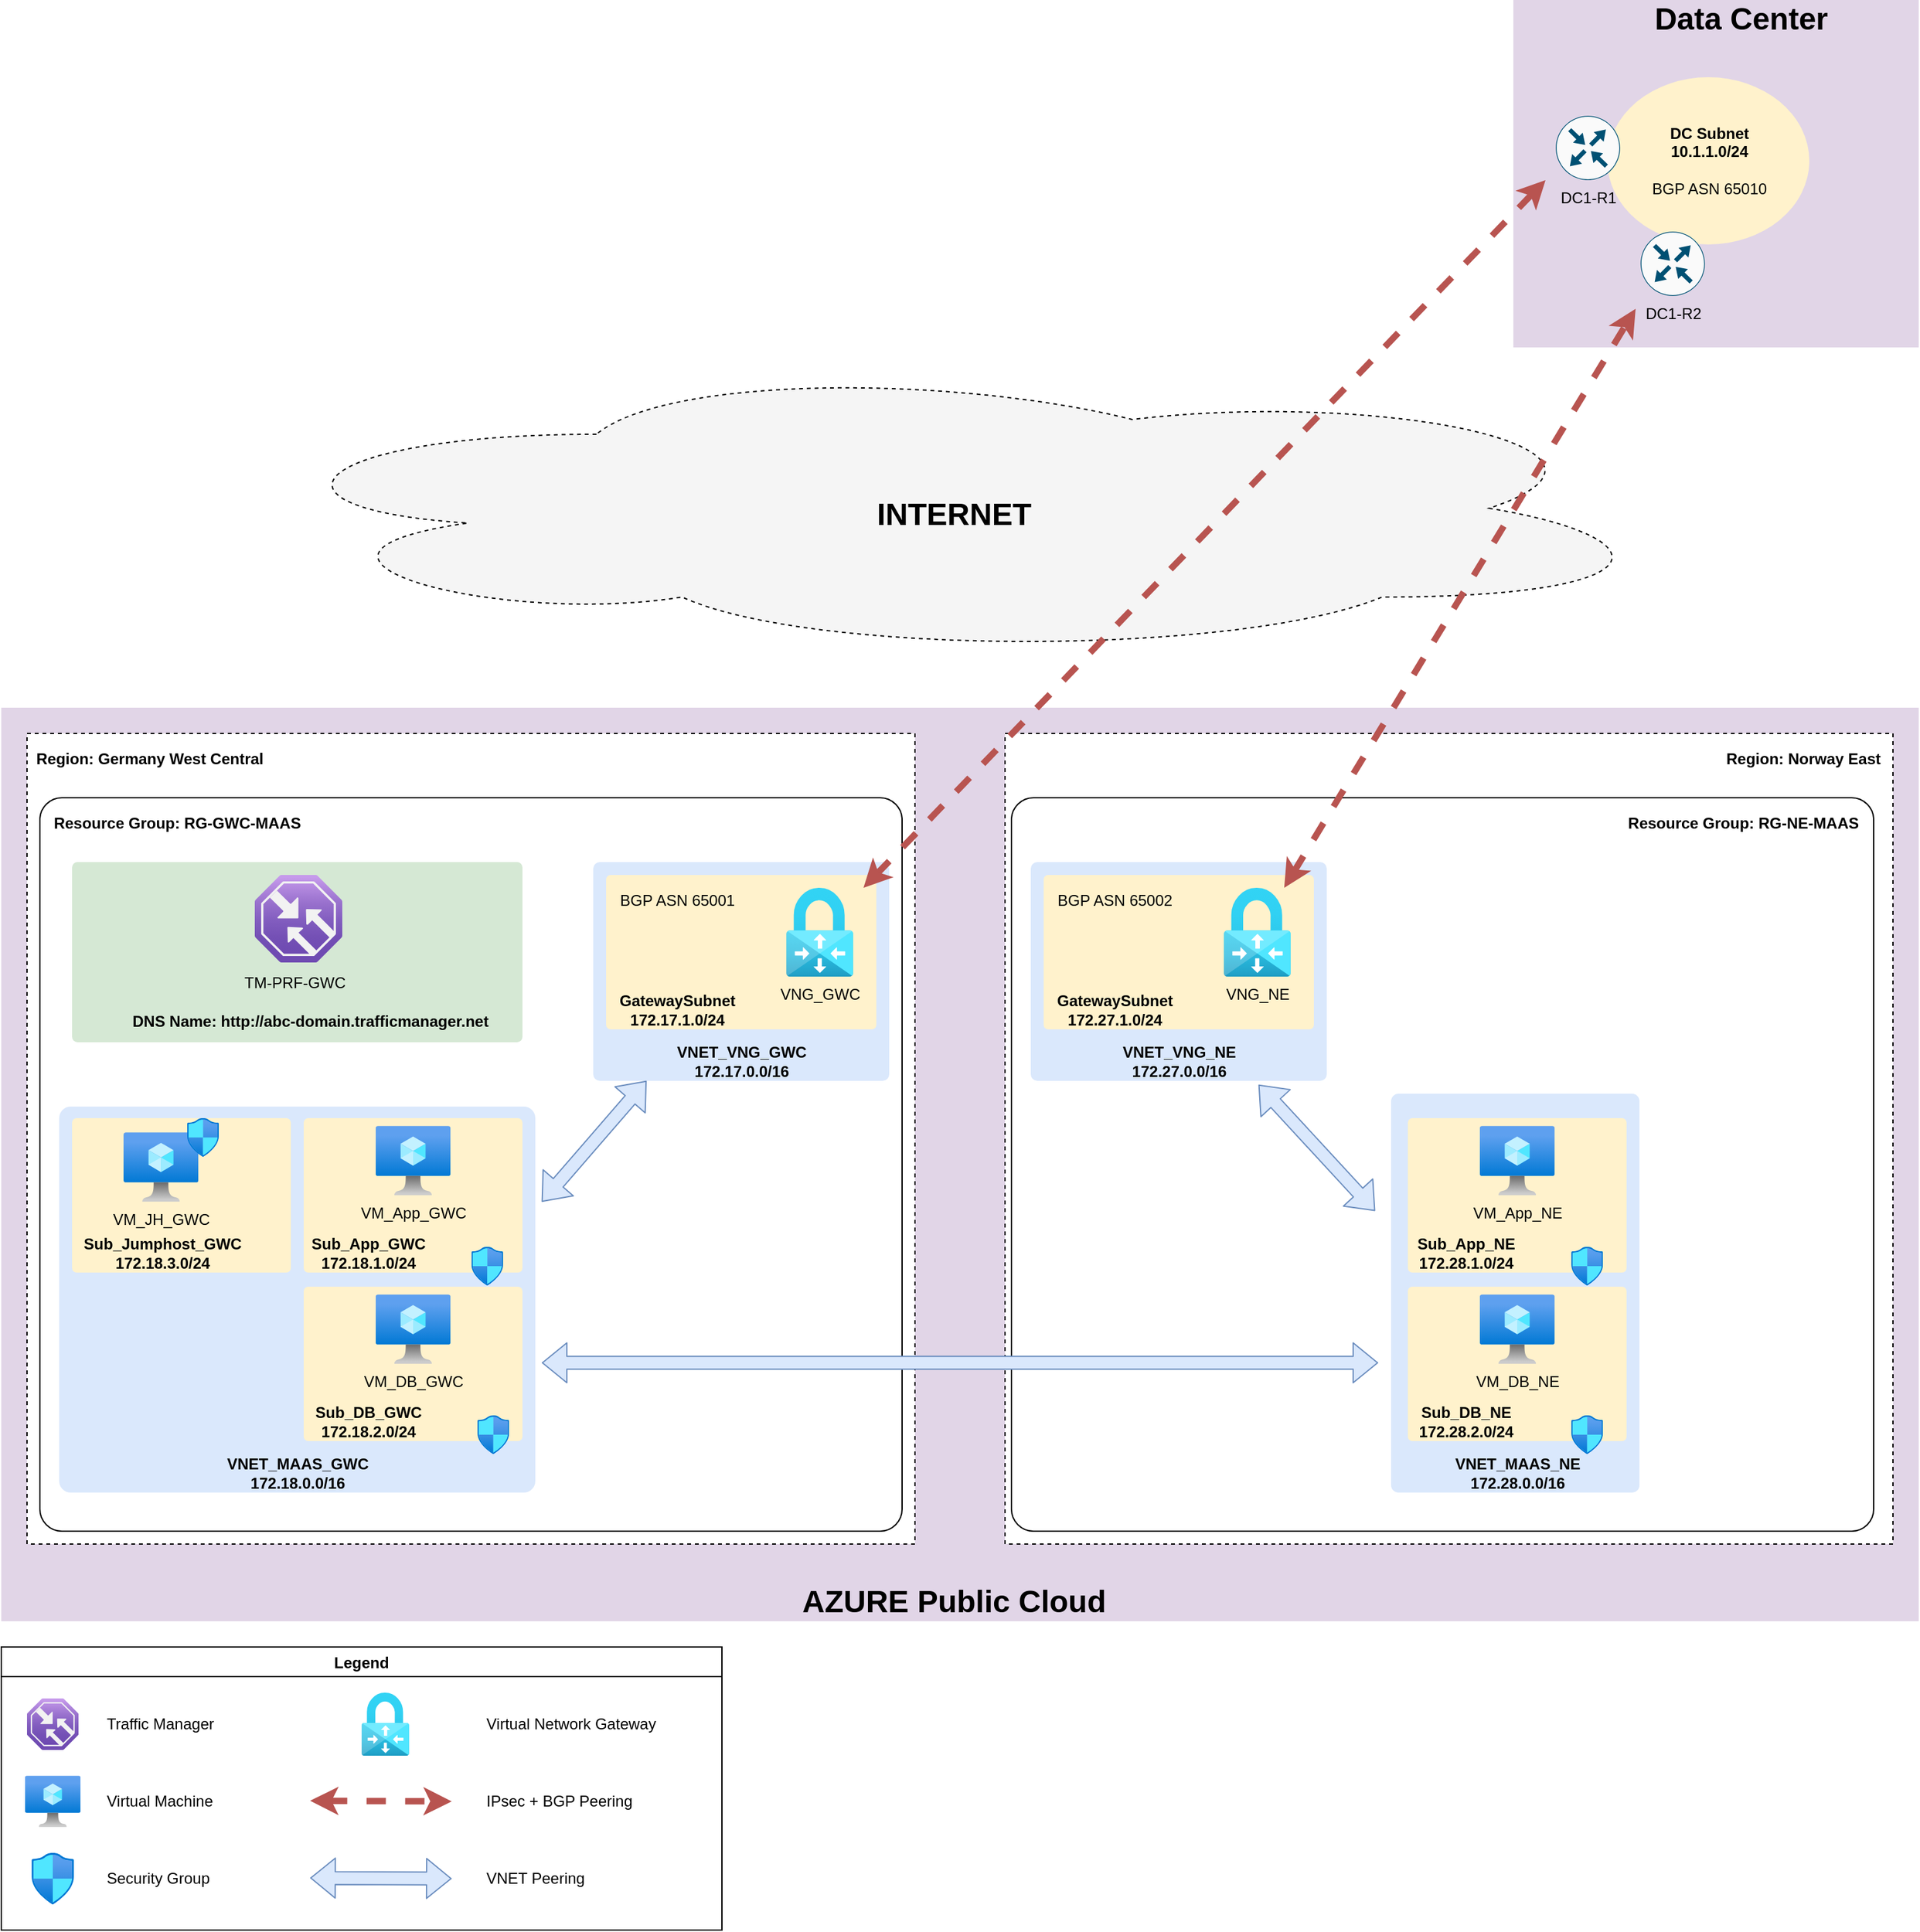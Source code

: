 <mxfile version="14.6.13" type="device" pages="2"><diagram id="Pa3zKqYLyD9aa_S9B39x" name="Page-1"><mxGraphModel dx="1088" dy="2020" grid="1" gridSize="10" guides="1" tooltips="1" connect="1" arrows="1" fold="1" page="1" pageScale="1" pageWidth="850" pageHeight="1100" math="0" shadow="0"><root><mxCell id="0"/><mxCell id="1" parent="0"/><mxCell id="AQIo_UUip-segWUz7LYv-30" value="" style="rounded=0;whiteSpace=wrap;html=1;dashed=1;fillColor=#e1d5e7;strokeColor=none;" parent="1" vertex="1"><mxGeometry x="20" y="340" width="1490" height="710" as="geometry"/></mxCell><mxCell id="AQIo_UUip-segWUz7LYv-26" value="" style="ellipse;shape=cloud;whiteSpace=wrap;html=1;labelBackgroundColor=none;fillColor=#f5f5f5;fontColor=#333333;dashed=1;" parent="1" vertex="1"><mxGeometry x="205" y="70" width="1110" height="230" as="geometry"/></mxCell><mxCell id="IrvWWBWoBU9U6H2_j0kg-1" value="" style="rounded=0;whiteSpace=wrap;html=1;dashed=1;" parent="1" vertex="1"><mxGeometry x="40" y="360" width="690" height="630" as="geometry"/></mxCell><mxCell id="IrvWWBWoBU9U6H2_j0kg-2" value="&lt;b&gt;Region: Germany West Central&lt;/b&gt;" style="text;html=1;align=center;verticalAlign=middle;resizable=0;points=[];autosize=1;strokeColor=none;" parent="1" vertex="1"><mxGeometry x="40" y="370" width="190" height="20" as="geometry"/></mxCell><mxCell id="IrvWWBWoBU9U6H2_j0kg-4" value="" style="rounded=1;whiteSpace=wrap;html=1;arcSize=3;" parent="1" vertex="1"><mxGeometry x="50" y="410" width="670" height="570" as="geometry"/></mxCell><mxCell id="IrvWWBWoBU9U6H2_j0kg-5" value="&lt;b&gt;Resource Group: RG-GWC-MAAS&amp;nbsp;&lt;/b&gt;" style="text;html=1;align=center;verticalAlign=middle;resizable=0;points=[];autosize=1;strokeColor=none;" parent="1" vertex="1"><mxGeometry x="53.11" y="420" width="210" height="20" as="geometry"/></mxCell><mxCell id="IrvWWBWoBU9U6H2_j0kg-7" value="" style="rounded=1;whiteSpace=wrap;html=1;arcSize=3;fillColor=#dae8fc;strokeColor=none;" parent="1" vertex="1"><mxGeometry x="480" y="460" width="230" height="170" as="geometry"/></mxCell><mxCell id="IrvWWBWoBU9U6H2_j0kg-8" value="&lt;b&gt;VNET_VNG_GWC&lt;br&gt;172.17.0.0/16&lt;/b&gt;" style="text;html=1;align=center;verticalAlign=middle;resizable=0;points=[];autosize=1;strokeColor=none;" parent="1" vertex="1"><mxGeometry x="535" y="600" width="120" height="30" as="geometry"/></mxCell><mxCell id="IrvWWBWoBU9U6H2_j0kg-9" value="" style="rounded=1;whiteSpace=wrap;html=1;arcSize=3;fillColor=#dae8fc;strokeColor=none;" parent="1" vertex="1"><mxGeometry x="65" y="650" width="370" height="300" as="geometry"/></mxCell><mxCell id="IrvWWBWoBU9U6H2_j0kg-10" value="&lt;b&gt;VNET_MAAS_GWC&lt;br&gt;172.18.0.0/16&lt;/b&gt;" style="text;html=1;align=center;verticalAlign=middle;resizable=0;points=[];autosize=1;strokeColor=none;" parent="1" vertex="1"><mxGeometry x="185" y="920" width="130" height="30" as="geometry"/></mxCell><mxCell id="IrvWWBWoBU9U6H2_j0kg-11" value="" style="rounded=1;whiteSpace=wrap;html=1;arcSize=3;fillColor=#fff2cc;strokeColor=none;" parent="1" vertex="1"><mxGeometry x="490" y="470" width="210" height="120" as="geometry"/></mxCell><mxCell id="IrvWWBWoBU9U6H2_j0kg-14" value="&lt;b&gt;GatewaySubnet&lt;br&gt;172.17.1.0/24&lt;br&gt;&lt;/b&gt;" style="text;html=1;align=center;verticalAlign=middle;resizable=0;points=[];autosize=1;strokeColor=none;" parent="1" vertex="1"><mxGeometry x="490" y="560" width="110" height="30" as="geometry"/></mxCell><mxCell id="IrvWWBWoBU9U6H2_j0kg-16" value="&lt;span style=&quot;background-color: rgb(255 , 242 , 204)&quot;&gt;VNG_GWC&lt;/span&gt;" style="aspect=fixed;html=1;points=[];align=center;image;fontSize=12;image=img/lib/azure2/networking/Virtual_Network_Gateways.svg;strokeColor=#000000;" parent="1" vertex="1"><mxGeometry x="630" y="480" width="52" height="69" as="geometry"/></mxCell><mxCell id="IrvWWBWoBU9U6H2_j0kg-17" value="" style="rounded=1;whiteSpace=wrap;html=1;arcSize=3;fillColor=#fff2cc;strokeColor=none;" parent="1" vertex="1"><mxGeometry x="75" y="659" width="170" height="120" as="geometry"/></mxCell><mxCell id="IrvWWBWoBU9U6H2_j0kg-18" value="&lt;b&gt;Sub_Jumphost_GWC&lt;br&gt;172.18.3.0/24&lt;br&gt;&lt;/b&gt;" style="text;html=1;align=center;verticalAlign=middle;resizable=0;points=[];autosize=1;strokeColor=none;" parent="1" vertex="1"><mxGeometry x="75" y="749" width="140" height="30" as="geometry"/></mxCell><mxCell id="IrvWWBWoBU9U6H2_j0kg-19" value="" style="rounded=1;whiteSpace=wrap;html=1;arcSize=3;fillColor=#fff2cc;strokeColor=none;" parent="1" vertex="1"><mxGeometry x="255" y="659" width="170" height="120" as="geometry"/></mxCell><mxCell id="IrvWWBWoBU9U6H2_j0kg-20" value="&lt;b&gt;Sub_App_GWC&lt;br&gt;172.18.1.0/24&lt;br&gt;&lt;/b&gt;" style="text;html=1;align=center;verticalAlign=middle;resizable=0;points=[];autosize=1;strokeColor=none;" parent="1" vertex="1"><mxGeometry x="255" y="749" width="100" height="30" as="geometry"/></mxCell><mxCell id="IrvWWBWoBU9U6H2_j0kg-21" value="" style="rounded=1;whiteSpace=wrap;html=1;arcSize=3;fillColor=#fff2cc;strokeColor=none;" parent="1" vertex="1"><mxGeometry x="255" y="790" width="170" height="120" as="geometry"/></mxCell><mxCell id="IrvWWBWoBU9U6H2_j0kg-22" value="&lt;b&gt;Sub_DB_GWC&lt;br&gt;172.18.2.0/24&lt;br&gt;&lt;/b&gt;" style="text;html=1;align=center;verticalAlign=middle;resizable=0;points=[];autosize=1;strokeColor=none;" parent="1" vertex="1"><mxGeometry x="255" y="880" width="100" height="30" as="geometry"/></mxCell><mxCell id="IrvWWBWoBU9U6H2_j0kg-27" value="&lt;span style=&quot;background-color: rgb(255 , 242 , 204)&quot;&gt;VM_JH_GWC&lt;/span&gt;" style="aspect=fixed;html=1;points=[];align=center;image;fontSize=12;image=img/lib/azure2/compute/Virtual_Machine.svg;strokeColor=#000000;" parent="1" vertex="1"><mxGeometry x="115" y="670" width="58.22" height="54" as="geometry"/></mxCell><mxCell id="IrvWWBWoBU9U6H2_j0kg-28" value="&lt;span style=&quot;background-color: rgb(255 , 242 , 204)&quot;&gt;VM_App_GWC&lt;/span&gt;" style="aspect=fixed;html=1;points=[];align=center;image;fontSize=12;image=img/lib/azure2/compute/Virtual_Machine.svg;strokeColor=#000000;" parent="1" vertex="1"><mxGeometry x="310.89" y="665" width="58.22" height="54" as="geometry"/></mxCell><mxCell id="IrvWWBWoBU9U6H2_j0kg-29" value="&lt;span style=&quot;background-color: rgb(255 , 242 , 204)&quot;&gt;VM_DB_GWC&lt;/span&gt;" style="aspect=fixed;html=1;points=[];align=center;image;fontSize=12;image=img/lib/azure2/compute/Virtual_Machine.svg;strokeColor=#000000;" parent="1" vertex="1"><mxGeometry x="310.89" y="796" width="58.22" height="54" as="geometry"/></mxCell><mxCell id="IrvWWBWoBU9U6H2_j0kg-31" value="" style="rounded=0;whiteSpace=wrap;html=1;dashed=1;" parent="1" vertex="1"><mxGeometry x="800" y="360" width="690" height="630" as="geometry"/></mxCell><mxCell id="IrvWWBWoBU9U6H2_j0kg-32" value="&lt;b&gt;Region: Norway East&lt;/b&gt;" style="text;html=1;align=center;verticalAlign=middle;resizable=0;points=[];autosize=1;strokeColor=none;" parent="1" vertex="1"><mxGeometry x="1350" y="370" width="140" height="20" as="geometry"/></mxCell><mxCell id="IrvWWBWoBU9U6H2_j0kg-33" value="" style="rounded=1;whiteSpace=wrap;html=1;arcSize=3;" parent="1" vertex="1"><mxGeometry x="805" y="410" width="670" height="570" as="geometry"/></mxCell><mxCell id="IrvWWBWoBU9U6H2_j0kg-34" value="&lt;b&gt;Resource Group: RG-NE-MAAS&amp;nbsp;&lt;/b&gt;" style="text;html=1;align=center;verticalAlign=middle;resizable=0;points=[];autosize=1;strokeColor=none;" parent="1" vertex="1"><mxGeometry x="1275" y="420" width="200" height="20" as="geometry"/></mxCell><mxCell id="IrvWWBWoBU9U6H2_j0kg-35" value="" style="rounded=1;whiteSpace=wrap;html=1;arcSize=3;fillColor=#dae8fc;strokeColor=none;" parent="1" vertex="1"><mxGeometry x="820" y="460" width="230" height="170" as="geometry"/></mxCell><mxCell id="IrvWWBWoBU9U6H2_j0kg-36" value="&lt;b&gt;VNET_VNG_NE&lt;br&gt;172.27.0.0/16&lt;/b&gt;" style="text;html=1;align=center;verticalAlign=middle;resizable=0;points=[];autosize=1;strokeColor=none;" parent="1" vertex="1"><mxGeometry x="885" y="600" width="100" height="30" as="geometry"/></mxCell><mxCell id="IrvWWBWoBU9U6H2_j0kg-37" value="" style="rounded=1;whiteSpace=wrap;html=1;arcSize=3;fillColor=#dae8fc;strokeColor=none;" parent="1" vertex="1"><mxGeometry x="1100" y="640" width="193" height="310" as="geometry"/></mxCell><mxCell id="IrvWWBWoBU9U6H2_j0kg-38" value="&lt;b&gt;VNET_MAAS_NE&lt;br&gt;172.28.0.0/16&lt;/b&gt;" style="text;html=1;align=center;verticalAlign=middle;resizable=0;points=[];autosize=1;strokeColor=none;" parent="1" vertex="1"><mxGeometry x="1143" y="920" width="110" height="30" as="geometry"/></mxCell><mxCell id="IrvWWBWoBU9U6H2_j0kg-39" value="" style="rounded=1;whiteSpace=wrap;html=1;arcSize=3;fillColor=#fff2cc;strokeColor=none;" parent="1" vertex="1"><mxGeometry x="830" y="470" width="210" height="120" as="geometry"/></mxCell><mxCell id="IrvWWBWoBU9U6H2_j0kg-40" value="&lt;b&gt;GatewaySubnet&lt;br&gt;172.27.1.0/24&lt;br&gt;&lt;/b&gt;" style="text;html=1;align=center;verticalAlign=middle;resizable=0;points=[];autosize=1;strokeColor=none;" parent="1" vertex="1"><mxGeometry x="830" y="560" width="110" height="30" as="geometry"/></mxCell><mxCell id="IrvWWBWoBU9U6H2_j0kg-41" value="&lt;span style=&quot;background-color: rgb(255 , 242 , 204)&quot;&gt;VNG_NE&lt;/span&gt;" style="aspect=fixed;html=1;points=[];align=center;image;fontSize=12;image=img/lib/azure2/networking/Virtual_Network_Gateways.svg;strokeColor=#000000;" parent="1" vertex="1"><mxGeometry x="970" y="480" width="52" height="69" as="geometry"/></mxCell><mxCell id="IrvWWBWoBU9U6H2_j0kg-44" value="" style="rounded=1;whiteSpace=wrap;html=1;arcSize=3;fillColor=#fff2cc;strokeColor=none;" parent="1" vertex="1"><mxGeometry x="1113" y="659" width="170" height="120" as="geometry"/></mxCell><mxCell id="IrvWWBWoBU9U6H2_j0kg-45" value="&lt;b&gt;Sub_App_NE&lt;br&gt;172.28.1.0/24&lt;br&gt;&lt;/b&gt;" style="text;html=1;align=center;verticalAlign=middle;resizable=0;points=[];autosize=1;strokeColor=none;" parent="1" vertex="1"><mxGeometry x="1113" y="749" width="90" height="30" as="geometry"/></mxCell><mxCell id="IrvWWBWoBU9U6H2_j0kg-46" value="" style="rounded=1;whiteSpace=wrap;html=1;arcSize=3;fillColor=#fff2cc;strokeColor=none;" parent="1" vertex="1"><mxGeometry x="1113" y="790" width="170" height="120" as="geometry"/></mxCell><mxCell id="IrvWWBWoBU9U6H2_j0kg-47" value="&lt;b&gt;Sub_DB_NE&lt;br&gt;172.28.2.0/24&lt;br&gt;&lt;/b&gt;" style="text;html=1;align=center;verticalAlign=middle;resizable=0;points=[];autosize=1;strokeColor=none;" parent="1" vertex="1"><mxGeometry x="1113" y="880" width="90" height="30" as="geometry"/></mxCell><mxCell id="IrvWWBWoBU9U6H2_j0kg-49" value="&lt;span style=&quot;background-color: rgb(255 , 242 , 204)&quot;&gt;VM_App_NE&lt;/span&gt;" style="aspect=fixed;html=1;points=[];align=center;image;fontSize=12;image=img/lib/azure2/compute/Virtual_Machine.svg;strokeColor=#000000;" parent="1" vertex="1"><mxGeometry x="1168.89" y="665" width="58.22" height="54" as="geometry"/></mxCell><mxCell id="IrvWWBWoBU9U6H2_j0kg-50" value="&lt;span style=&quot;background-color: rgb(255 , 242 , 204)&quot;&gt;VM_DB_NE&lt;/span&gt;" style="aspect=fixed;html=1;points=[];align=center;image;fontSize=12;image=img/lib/azure2/compute/Virtual_Machine.svg;strokeColor=#000000;" parent="1" vertex="1"><mxGeometry x="1168.89" y="796" width="58.22" height="54" as="geometry"/></mxCell><mxCell id="AQIo_UUip-segWUz7LYv-9" value="" style="aspect=fixed;html=1;points=[];align=center;image;fontSize=12;image=img/lib/azure2/networking/Network_Security_Groups.svg;" parent="1" vertex="1"><mxGeometry x="390" y="890" width="24.71" height="30" as="geometry"/></mxCell><mxCell id="AQIo_UUip-segWUz7LYv-10" value="" style="rounded=1;whiteSpace=wrap;html=1;arcSize=3;fillColor=#d5e8d4;strokeColor=none;" parent="1" vertex="1"><mxGeometry x="75" y="460" width="350" height="140" as="geometry"/></mxCell><mxCell id="AQIo_UUip-segWUz7LYv-3" value="&lt;h2 class=&quot;fxs-blade-title-titleText msportalfx-tooltip-overflow&quot; id=&quot;611b6f3b-da93-4b7e-acb1-491d3065c0cb&quot;&gt;&lt;br&gt;&lt;/h2&gt;" style="aspect=fixed;html=1;points=[];align=center;image;fontSize=12;image=img/lib/azure2/networking/Traffic_Manager_Profiles.svg;" parent="1" vertex="1"><mxGeometry x="217" y="470" width="68" height="68" as="geometry"/></mxCell><mxCell id="AQIo_UUip-segWUz7LYv-11" value="&lt;h2 class=&quot;fxs-blade-title-titleText msportalfx-tooltip-overflow&quot; id=&quot;611b6f3b-da93-4b7e-acb1-491d3065c0cb&quot; style=&quot;color: rgb(0 , 0 , 0) ; font-family: &amp;#34;helvetica&amp;#34; ; font-style: normal ; letter-spacing: normal ; text-align: center ; text-indent: 0px ; text-transform: none ; word-spacing: 0px&quot;&gt;&lt;font style=&quot;font-size: 12px ; font-weight: normal&quot;&gt;TM-PRF-GWC&lt;/font&gt;&lt;/h2&gt;" style="text;whiteSpace=wrap;html=1;" parent="1" vertex="1"><mxGeometry x="207" y="520" width="140" height="70" as="geometry"/></mxCell><mxCell id="AQIo_UUip-segWUz7LYv-12" value="&lt;span style=&quot;color: rgb(0 , 0 , 0) ; font-family: &amp;#34;helvetica&amp;#34; ; font-size: 12px ; font-style: normal ; letter-spacing: normal ; text-align: center ; text-indent: 0px ; text-transform: none ; word-spacing: 0px ; display: inline ; float: none&quot;&gt;&lt;b&gt;DNS Name: http://abc-domain.trafficmanager.net&lt;/b&gt;&lt;/span&gt;" style="text;whiteSpace=wrap;html=1;labelBorderColor=none;labelBackgroundColor=none;" parent="1" vertex="1"><mxGeometry x="120" y="570" width="290" height="30" as="geometry"/></mxCell><mxCell id="AQIo_UUip-segWUz7LYv-14" value="" style="aspect=fixed;html=1;points=[];align=center;image;fontSize=12;image=img/lib/azure2/networking/Network_Security_Groups.svg;" parent="1" vertex="1"><mxGeometry x="385.29" y="759" width="24.71" height="30" as="geometry"/></mxCell><mxCell id="AQIo_UUip-segWUz7LYv-15" value="" style="aspect=fixed;html=1;points=[];align=center;image;fontSize=12;image=img/lib/azure2/networking/Network_Security_Groups.svg;" parent="1" vertex="1"><mxGeometry x="164.4" y="659" width="24.71" height="30" as="geometry"/></mxCell><mxCell id="AQIo_UUip-segWUz7LYv-16" value="" style="rounded=0;whiteSpace=wrap;html=1;dashed=1;fillColor=#e1d5e7;strokeColor=none;" parent="1" vertex="1"><mxGeometry x="1195" y="-210" width="315" height="270" as="geometry"/></mxCell><mxCell id="AQIo_UUip-segWUz7LYv-21" value="" style="endArrow=classic;startArrow=classic;html=1;fillColor=#f8cecc;strokeWidth=5;strokeColor=#b85450;dashed=1;" parent="1" edge="1"><mxGeometry width="50" height="50" relative="1" as="geometry"><mxPoint x="690" y="480" as="sourcePoint"/><mxPoint x="1220" y="-70" as="targetPoint"/></mxGeometry></mxCell><mxCell id="AQIo_UUip-segWUz7LYv-22" value="" style="endArrow=classic;startArrow=classic;html=1;fillColor=#f8cecc;strokeWidth=5;strokeColor=#b85450;dashed=1;" parent="1" source="IrvWWBWoBU9U6H2_j0kg-41" edge="1"><mxGeometry width="50" height="50" relative="1" as="geometry"><mxPoint x="700" y="490" as="sourcePoint"/><mxPoint x="1290" y="30" as="targetPoint"/></mxGeometry></mxCell><mxCell id="AQIo_UUip-segWUz7LYv-24" value="" style="ellipse;whiteSpace=wrap;html=1;labelBackgroundColor=none;rounded=1;strokeColor=none;fillColor=#fff2cc;arcSize=3;" parent="1" vertex="1"><mxGeometry x="1268" y="-150" width="157" height="130" as="geometry"/></mxCell><mxCell id="AQIo_UUip-segWUz7LYv-20" value="&lt;b&gt;DC Subnet&lt;/b&gt;&lt;br&gt;&lt;b&gt;10.1.1.0/24&lt;/b&gt;&lt;br&gt;&lt;br&gt;BGP ASN 65010" style="text;html=1;align=center;verticalAlign=middle;resizable=0;points=[];autosize=1;strokeColor=none;" parent="1" vertex="1"><mxGeometry x="1296.5" y="-115" width="100" height="60" as="geometry"/></mxCell><mxCell id="AQIo_UUip-segWUz7LYv-17" value="DC1-R1" style="points=[[0.5,0,0],[1,0.5,0],[0.5,1,0],[0,0.5,0],[0.145,0.145,0],[0.856,0.145,0],[0.855,0.856,0],[0.145,0.855,0]];verticalLabelPosition=bottom;html=1;verticalAlign=top;aspect=fixed;align=center;pointerEvents=1;shape=mxgraph.cisco19.rect;prIcon=router;fillColor=#FAFAFA;strokeColor=#005073;labelBackgroundColor=none;" parent="1" vertex="1"><mxGeometry x="1228" y="-120" width="50" height="50" as="geometry"/></mxCell><mxCell id="AQIo_UUip-segWUz7LYv-18" value="DC1-R2" style="points=[[0.5,0,0],[1,0.5,0],[0.5,1,0],[0,0.5,0],[0.145,0.145,0],[0.856,0.145,0],[0.855,0.856,0],[0.145,0.855,0]];verticalLabelPosition=bottom;html=1;verticalAlign=top;aspect=fixed;align=center;pointerEvents=1;shape=mxgraph.cisco19.rect;prIcon=router;fillColor=#FAFAFA;strokeColor=#005073;labelBackgroundColor=none;" parent="1" vertex="1"><mxGeometry x="1293.89" y="-30" width="50" height="50" as="geometry"/></mxCell><mxCell id="AQIo_UUip-segWUz7LYv-27" value="&lt;span style=&quot;font-size: 24px;&quot;&gt;INTERNET&lt;/span&gt;" style="text;html=1;align=center;verticalAlign=middle;resizable=0;points=[];autosize=1;strokeColor=none;fontStyle=1;fontSize=24;" parent="1" vertex="1"><mxGeometry x="690" y="175" width="140" height="30" as="geometry"/></mxCell><mxCell id="AQIo_UUip-segWUz7LYv-33" value="&lt;b&gt;AZURE Public Cloud&lt;/b&gt;" style="text;html=1;align=center;verticalAlign=middle;resizable=0;points=[];autosize=1;strokeColor=none;fontSize=24;" parent="1" vertex="1"><mxGeometry x="635" y="1020" width="250" height="30" as="geometry"/></mxCell><mxCell id="AQIo_UUip-segWUz7LYv-34" value="&lt;b&gt;Data Center&amp;nbsp;&lt;/b&gt;" style="text;html=1;align=center;verticalAlign=middle;resizable=0;points=[];autosize=1;strokeColor=none;fontSize=24;" parent="1" vertex="1"><mxGeometry x="1295" y="-210" width="160" height="30" as="geometry"/></mxCell><mxCell id="AQIo_UUip-segWUz7LYv-35" value="" style="aspect=fixed;html=1;points=[];align=center;image;fontSize=12;image=img/lib/azure2/networking/Network_Security_Groups.svg;" parent="1" vertex="1"><mxGeometry x="1240" y="759" width="24.71" height="30" as="geometry"/></mxCell><mxCell id="AQIo_UUip-segWUz7LYv-36" value="" style="aspect=fixed;html=1;points=[];align=center;image;fontSize=12;image=img/lib/azure2/networking/Network_Security_Groups.svg;" parent="1" vertex="1"><mxGeometry x="1240" y="890" width="24.71" height="30" as="geometry"/></mxCell><mxCell id="AQIo_UUip-segWUz7LYv-37" value="BGP ASN 65002" style="text;html=1;align=center;verticalAlign=middle;resizable=0;points=[];autosize=1;strokeColor=none;fontSize=12;" parent="1" vertex="1"><mxGeometry x="835" y="480" width="100" height="20" as="geometry"/></mxCell><mxCell id="AQIo_UUip-segWUz7LYv-38" value="BGP ASN 65001" style="text;html=1;align=center;verticalAlign=middle;resizable=0;points=[];autosize=1;strokeColor=none;fontSize=12;" parent="1" vertex="1"><mxGeometry x="495" y="480" width="100" height="20" as="geometry"/></mxCell><mxCell id="AQIo_UUip-segWUz7LYv-40" value="Legend" style="swimlane;labelBackgroundColor=none;fontSize=12;startSize=23;" parent="1" vertex="1"><mxGeometry x="20" y="1070" width="560" height="220" as="geometry"><mxRectangle x="750" y="1148" width="130" height="23" as="alternateBounds"/></mxGeometry></mxCell><mxCell id="AQIo_UUip-segWUz7LYv-45" value="&lt;h2 class=&quot;fxs-blade-title-titleText msportalfx-tooltip-overflow&quot; id=&quot;611b6f3b-da93-4b7e-acb1-491d3065c0cb&quot;&gt;&lt;br&gt;&lt;/h2&gt;" style="aspect=fixed;html=1;points=[];align=center;image;fontSize=12;image=img/lib/azure2/networking/Traffic_Manager_Profiles.svg;" parent="AQIo_UUip-segWUz7LYv-40" vertex="1"><mxGeometry x="20" y="40" width="40" height="40" as="geometry"/></mxCell><mxCell id="AQIo_UUip-segWUz7LYv-46" value="Traffic Manager" style="text;html=1;align=left;verticalAlign=middle;resizable=0;points=[];autosize=1;strokeColor=none;fontSize=12;" parent="AQIo_UUip-segWUz7LYv-40" vertex="1"><mxGeometry x="80" y="50" width="100" height="20" as="geometry"/></mxCell><mxCell id="AQIo_UUip-segWUz7LYv-47" value="" style="aspect=fixed;html=1;points=[];align=center;image;fontSize=12;image=img/lib/azure2/compute/Virtual_Machine.svg;strokeColor=#000000;" parent="AQIo_UUip-segWUz7LYv-40" vertex="1"><mxGeometry x="18.44" y="100" width="43.13" height="40" as="geometry"/></mxCell><mxCell id="AQIo_UUip-segWUz7LYv-50" value="Virtual Machine" style="text;html=1;align=left;verticalAlign=middle;resizable=0;points=[];autosize=1;strokeColor=none;fontSize=12;" parent="AQIo_UUip-segWUz7LYv-40" vertex="1"><mxGeometry x="80" y="110" width="100" height="20" as="geometry"/></mxCell><mxCell id="AQIo_UUip-segWUz7LYv-51" value="" style="aspect=fixed;html=1;points=[];align=center;image;fontSize=12;image=img/lib/azure2/networking/Network_Security_Groups.svg;" parent="AQIo_UUip-segWUz7LYv-40" vertex="1"><mxGeometry x="23.53" y="160" width="32.95" height="40" as="geometry"/></mxCell><mxCell id="AQIo_UUip-segWUz7LYv-52" value="Security Group" style="text;html=1;align=left;verticalAlign=middle;resizable=0;points=[];autosize=1;strokeColor=none;fontSize=12;" parent="AQIo_UUip-segWUz7LYv-40" vertex="1"><mxGeometry x="80" y="170" width="100" height="20" as="geometry"/></mxCell><mxCell id="AQIo_UUip-segWUz7LYv-54" value="" style="shape=flexArrow;endArrow=classic;startArrow=classic;html=1;fontSize=12;fillColor=#dae8fc;strokeColor=#6c8ebf;" parent="AQIo_UUip-segWUz7LYv-40" edge="1"><mxGeometry width="100" height="100" relative="1" as="geometry"><mxPoint x="240" y="179.5" as="sourcePoint"/><mxPoint x="350" y="180" as="targetPoint"/></mxGeometry></mxCell><mxCell id="AQIo_UUip-segWUz7LYv-55" value="VNET Peering" style="text;html=1;align=left;verticalAlign=middle;resizable=0;points=[];autosize=1;strokeColor=none;fontSize=12;" parent="AQIo_UUip-segWUz7LYv-40" vertex="1"><mxGeometry x="375" y="170" width="90" height="20" as="geometry"/></mxCell><mxCell id="AQIo_UUip-segWUz7LYv-56" value="" style="aspect=fixed;html=1;points=[];align=center;image;fontSize=12;image=img/lib/azure2/networking/Virtual_Network_Gateways.svg;strokeColor=#000000;" parent="AQIo_UUip-segWUz7LYv-40" vertex="1"><mxGeometry x="280" y="35.5" width="36.93" height="49" as="geometry"/></mxCell><mxCell id="AQIo_UUip-segWUz7LYv-57" value="Virtual Network Gateway" style="text;html=1;align=left;verticalAlign=middle;resizable=0;points=[];autosize=1;strokeColor=none;fontSize=12;" parent="AQIo_UUip-segWUz7LYv-40" vertex="1"><mxGeometry x="375" y="50" width="150" height="20" as="geometry"/></mxCell><mxCell id="AQIo_UUip-segWUz7LYv-59" value="" style="endArrow=classic;startArrow=classic;html=1;fillColor=#f8cecc;strokeWidth=5;strokeColor=#b85450;dashed=1;" parent="AQIo_UUip-segWUz7LYv-40" edge="1"><mxGeometry width="50" height="50" relative="1" as="geometry"><mxPoint x="240" y="119.5" as="sourcePoint"/><mxPoint x="350" y="120" as="targetPoint"/></mxGeometry></mxCell><mxCell id="AQIo_UUip-segWUz7LYv-60" value="IPsec + BGP Peering" style="text;html=1;align=left;verticalAlign=middle;resizable=0;points=[];autosize=1;strokeColor=none;fontSize=12;" parent="AQIo_UUip-segWUz7LYv-40" vertex="1"><mxGeometry x="375" y="110" width="130" height="20" as="geometry"/></mxCell><mxCell id="AQIo_UUip-segWUz7LYv-41" value="" style="shape=flexArrow;endArrow=classic;startArrow=classic;html=1;fontSize=12;fillColor=#dae8fc;strokeColor=#6c8ebf;" parent="1" edge="1"><mxGeometry width="100" height="100" relative="1" as="geometry"><mxPoint x="440" y="849.17" as="sourcePoint"/><mxPoint x="1090" y="849.17" as="targetPoint"/></mxGeometry></mxCell><mxCell id="AQIo_UUip-segWUz7LYv-43" value="" style="shape=flexArrow;endArrow=classic;startArrow=classic;html=1;fontSize=12;fillColor=#dae8fc;strokeColor=#6c8ebf;" parent="1" target="IrvWWBWoBU9U6H2_j0kg-7" edge="1"><mxGeometry width="100" height="100" relative="1" as="geometry"><mxPoint x="440" y="724.0" as="sourcePoint"/><mxPoint x="1090" y="724.0" as="targetPoint"/></mxGeometry></mxCell><mxCell id="AQIo_UUip-segWUz7LYv-44" value="" style="shape=flexArrow;endArrow=classic;startArrow=classic;html=1;fontSize=12;fillColor=#dae8fc;strokeColor=#6c8ebf;entryX=0.003;entryY=0.294;entryDx=0;entryDy=0;entryPerimeter=0;" parent="1" edge="1"><mxGeometry width="100" height="100" relative="1" as="geometry"><mxPoint x="997" y="633" as="sourcePoint"/><mxPoint x="1087.579" y="731.14" as="targetPoint"/></mxGeometry></mxCell></root></mxGraphModel></diagram><diagram name="Page-2" id="jgTykEG263TzMszZAbQm"><mxGraphModel dx="1088" dy="920" grid="1" gridSize="10" guides="1" tooltips="1" connect="1" arrows="1" fold="1" page="1" pageScale="1" pageWidth="850" pageHeight="1100" math="0" shadow="0"><root><mxCell id="fRT6yDmsLzaopO8Lon4c-0"/><mxCell id="fRT6yDmsLzaopO8Lon4c-1" parent="fRT6yDmsLzaopO8Lon4c-0"/><mxCell id="fRT6yDmsLzaopO8Lon4c-3" value="" style="ellipse;shape=cloud;whiteSpace=wrap;html=1;labelBackgroundColor=none;fillColor=#f5f5f5;fontColor=#333333;dashed=1;" parent="fRT6yDmsLzaopO8Lon4c-1" vertex="1"><mxGeometry x="20" width="1110" height="300" as="geometry"/></mxCell><mxCell id="fRT6yDmsLzaopO8Lon4c-6" value="" style="rounded=1;whiteSpace=wrap;html=1;arcSize=3;" parent="fRT6yDmsLzaopO8Lon4c-1" vertex="1"><mxGeometry x="50" y="410" width="400" height="870" as="geometry"/></mxCell><mxCell id="fRT6yDmsLzaopO8Lon4c-26" value="" style="rounded=1;whiteSpace=wrap;html=1;arcSize=3;" parent="fRT6yDmsLzaopO8Lon4c-1" vertex="1"><mxGeometry x="740" y="410" width="405" height="870" as="geometry"/></mxCell><mxCell id="fRT6yDmsLzaopO8Lon4c-42" value="" style="rounded=1;whiteSpace=wrap;html=1;arcSize=3;fillColor=#d5e8d4;strokeColor=none;" parent="fRT6yDmsLzaopO8Lon4c-1" vertex="1"><mxGeometry x="75" y="460" width="350" height="140" as="geometry"/></mxCell><mxCell id="fRT6yDmsLzaopO8Lon4c-43" value="&lt;h2 class=&quot;fxs-blade-title-titleText msportalfx-tooltip-overflow&quot; id=&quot;611b6f3b-da93-4b7e-acb1-491d3065c0cb&quot;&gt;&lt;br&gt;&lt;/h2&gt;" style="aspect=fixed;html=1;points=[];align=center;image;fontSize=12;image=img/lib/azure2/networking/Traffic_Manager_Profiles.svg;" parent="fRT6yDmsLzaopO8Lon4c-1" vertex="1"><mxGeometry x="217" y="470" width="68" height="68" as="geometry"/></mxCell><mxCell id="fRT6yDmsLzaopO8Lon4c-44" value="&lt;h2 class=&quot;fxs-blade-title-titleText msportalfx-tooltip-overflow&quot; id=&quot;611b6f3b-da93-4b7e-acb1-491d3065c0cb&quot; style=&quot;color: rgb(0 , 0 , 0) ; font-family: &amp;#34;helvetica&amp;#34; ; font-style: normal ; letter-spacing: normal ; text-align: center ; text-indent: 0px ; text-transform: none ; word-spacing: 0px&quot;&gt;&lt;br&gt;&lt;/h2&gt;" style="text;whiteSpace=wrap;html=1;" parent="fRT6yDmsLzaopO8Lon4c-1" vertex="1"><mxGeometry x="207" y="520" width="140" height="70" as="geometry"/></mxCell><mxCell id="fRT6yDmsLzaopO8Lon4c-55" value="&lt;span style=&quot;font-size: 24px;&quot;&gt;INTERNET&lt;/span&gt;" style="text;html=1;align=center;verticalAlign=middle;resizable=0;points=[];autosize=1;strokeColor=none;fontStyle=1;fontSize=24;" parent="fRT6yDmsLzaopO8Lon4c-1" vertex="1"><mxGeometry x="530" y="70" width="140" height="30" as="geometry"/></mxCell><mxCell id="alLxnHGIIQXzM575klHs-0" value="" style="rounded=1;whiteSpace=wrap;html=1;arcSize=3;fontColor=#ffffff;fillColor=#E6E6E6;strokeColor=none;" parent="fRT6yDmsLzaopO8Lon4c-1" vertex="1"><mxGeometry x="151.75" y="780" width="195" height="450" as="geometry"/></mxCell><mxCell id="fRT6yDmsLzaopO8Lon4c-17" value="" style="rounded=1;whiteSpace=wrap;html=1;arcSize=3;fillColor=#fff2cc;strokeColor=none;" parent="fRT6yDmsLzaopO8Lon4c-1" vertex="1"><mxGeometry x="166.75" y="789" width="170" height="120" as="geometry"/></mxCell><mxCell id="fRT6yDmsLzaopO8Lon4c-18" value="&lt;b&gt;Web/Application Sever&lt;br&gt;&lt;/b&gt;" style="text;html=1;align=center;verticalAlign=middle;resizable=0;points=[];autosize=1;strokeColor=none;" parent="fRT6yDmsLzaopO8Lon4c-1" vertex="1"><mxGeometry x="176.75" y="884" width="150" height="20" as="geometry"/></mxCell><mxCell id="fRT6yDmsLzaopO8Lon4c-19" value="" style="rounded=1;whiteSpace=wrap;html=1;arcSize=3;fillColor=#fff2cc;strokeColor=none;" parent="fRT6yDmsLzaopO8Lon4c-1" vertex="1"><mxGeometry x="166.75" y="1040" width="170" height="120" as="geometry"/></mxCell><mxCell id="fRT6yDmsLzaopO8Lon4c-20" value="&lt;b&gt;Database Server (RW)&lt;br&gt;&lt;/b&gt;" style="text;html=1;align=center;verticalAlign=middle;resizable=0;points=[];autosize=1;strokeColor=none;" parent="fRT6yDmsLzaopO8Lon4c-1" vertex="1"><mxGeometry x="181.75" y="1135" width="140" height="20" as="geometry"/></mxCell><mxCell id="fRT6yDmsLzaopO8Lon4c-22" value="&lt;span style=&quot;background-color: rgb(255 , 242 , 204)&quot;&gt;VM_App_GWC&lt;/span&gt;" style="aspect=fixed;html=1;points=[];align=center;image;fontSize=12;image=img/lib/azure2/compute/Virtual_Machine.svg;strokeColor=#000000;" parent="fRT6yDmsLzaopO8Lon4c-1" vertex="1"><mxGeometry x="222.64" y="795" width="58.22" height="54" as="geometry"/></mxCell><mxCell id="alLxnHGIIQXzM575klHs-3" value="&lt;b&gt;Netbox Application Stack 1&lt;br&gt;&lt;/b&gt;" style="text;html=1;align=center;verticalAlign=middle;resizable=0;points=[];autosize=1;strokeColor=none;" parent="fRT6yDmsLzaopO8Lon4c-1" vertex="1"><mxGeometry x="171.75" y="1200" width="170" height="20" as="geometry"/></mxCell><mxCell id="alLxnHGIIQXzM575klHs-4" value="" style="rounded=1;whiteSpace=wrap;html=1;arcSize=3;fontColor=#ffffff;fillColor=#E6E6E6;strokeColor=none;" parent="fRT6yDmsLzaopO8Lon4c-1" vertex="1"><mxGeometry x="848.25" y="780" width="200" height="450" as="geometry"/></mxCell><mxCell id="fRT6yDmsLzaopO8Lon4c-35" value="" style="rounded=1;whiteSpace=wrap;html=1;arcSize=3;fillColor=#fff2cc;strokeColor=none;" parent="fRT6yDmsLzaopO8Lon4c-1" vertex="1"><mxGeometry x="868.25" y="789" width="170" height="120" as="geometry"/></mxCell><mxCell id="fRT6yDmsLzaopO8Lon4c-37" value="" style="rounded=1;whiteSpace=wrap;html=1;arcSize=3;fillColor=#fff2cc;strokeColor=none;" parent="fRT6yDmsLzaopO8Lon4c-1" vertex="1"><mxGeometry x="868.25" y="1040" width="170" height="120" as="geometry"/></mxCell><mxCell id="fRT6yDmsLzaopO8Lon4c-39" value="&lt;span style=&quot;background-color: rgb(255 , 242 , 204)&quot;&gt;VM_App_NE&lt;/span&gt;" style="aspect=fixed;html=1;points=[];align=center;image;fontSize=12;image=img/lib/azure2/compute/Virtual_Machine.svg;strokeColor=#000000;" parent="fRT6yDmsLzaopO8Lon4c-1" vertex="1"><mxGeometry x="924.14" y="795" width="58.22" height="54" as="geometry"/></mxCell><mxCell id="alLxnHGIIQXzM575klHs-5" value="&lt;b&gt;Netbox Application Stack 2&lt;br&gt;&lt;/b&gt;" style="text;html=1;align=center;verticalAlign=middle;resizable=0;points=[];autosize=1;strokeColor=none;" parent="fRT6yDmsLzaopO8Lon4c-1" vertex="1"><mxGeometry x="863.25" y="1200" width="170" height="20" as="geometry"/></mxCell><mxCell id="alLxnHGIIQXzM575klHs-6" value="&lt;b&gt;Web/Application Sever&lt;br&gt;&lt;/b&gt;" style="text;html=1;align=center;verticalAlign=middle;resizable=0;points=[];autosize=1;strokeColor=none;" parent="fRT6yDmsLzaopO8Lon4c-1" vertex="1"><mxGeometry x="878.25" y="884" width="150" height="20" as="geometry"/></mxCell><mxCell id="alLxnHGIIQXzM575klHs-7" value="&lt;b&gt;Database Server (RO)&lt;br&gt;&lt;/b&gt;" style="text;html=1;align=center;verticalAlign=middle;resizable=0;points=[];autosize=1;strokeColor=none;" parent="fRT6yDmsLzaopO8Lon4c-1" vertex="1"><mxGeometry x="883.25" y="1135" width="140" height="20" as="geometry"/></mxCell><mxCell id="alLxnHGIIQXzM575klHs-8" value="" style="shape=flexArrow;endArrow=classic;html=1;strokeColor=none;fillColor=#AB8A6B;entryX=1.03;entryY=0.674;entryDx=0;entryDy=0;entryPerimeter=0;" parent="fRT6yDmsLzaopO8Lon4c-1" edge="1"><mxGeometry width="50" height="50" relative="1" as="geometry"><mxPoint x="848.25" y="860" as="sourcePoint"/><mxPoint x="352.6" y="1046.3" as="targetPoint"/></mxGeometry></mxCell><mxCell id="alLxnHGIIQXzM575klHs-9" value="" style="shape=flexArrow;endArrow=classic;html=1;strokeColor=none;fillColor=#AB8A6B;" parent="fRT6yDmsLzaopO8Lon4c-1" edge="1"><mxGeometry width="50" height="50" relative="1" as="geometry"><mxPoint x="352.25" y="1100" as="sourcePoint"/><mxPoint x="862.25" y="1100" as="targetPoint"/></mxGeometry></mxCell><mxCell id="alLxnHGIIQXzM575klHs-10" value="&lt;b&gt;Log Shipping&lt;br&gt;&lt;/b&gt;" style="text;html=1;align=center;verticalAlign=middle;resizable=0;points=[];autosize=1;strokeColor=none;" parent="fRT6yDmsLzaopO8Lon4c-1" vertex="1"><mxGeometry x="553.25" y="1070" width="90" height="20" as="geometry"/></mxCell><mxCell id="alLxnHGIIQXzM575klHs-11" value="" style="shape=flexArrow;endArrow=classic;html=1;strokeColor=none;fillColor=#AB8A6B;" parent="fRT6yDmsLzaopO8Lon4c-1" edge="1"><mxGeometry width="50" height="50" relative="1" as="geometry"><mxPoint x="247.75" y="935" as="sourcePoint"/><mxPoint x="247.75" y="1015" as="targetPoint"/></mxGeometry></mxCell><mxCell id="alLxnHGIIQXzM575klHs-12" value="&lt;b&gt;RW&lt;br&gt;&lt;/b&gt;" style="text;html=1;align=center;verticalAlign=middle;resizable=0;points=[];autosize=1;strokeColor=none;" parent="fRT6yDmsLzaopO8Lon4c-1" vertex="1"><mxGeometry x="578.25" y="920" width="40" height="20" as="geometry"/></mxCell><mxCell id="alLxnHGIIQXzM575klHs-13" value="&lt;b&gt;RW&lt;br&gt;&lt;/b&gt;" style="text;html=1;align=center;verticalAlign=middle;resizable=0;points=[];autosize=1;strokeColor=none;" parent="fRT6yDmsLzaopO8Lon4c-1" vertex="1"><mxGeometry x="203.25" y="965" width="40" height="20" as="geometry"/></mxCell><mxCell id="fnt6-E271uiEm3VQia-X-0" value="" style="endArrow=classic;startArrow=none;html=1;fillColor=#6a00ff;strokeWidth=5;startFill=0;strokeColor=#3700CC;dashed=1;" parent="fRT6yDmsLzaopO8Lon4c-1" edge="1"><mxGeometry width="50" height="50" relative="1" as="geometry"><mxPoint x="519" y="211.823" as="sourcePoint"/><mxPoint x="273.147" y="464" as="targetPoint"/></mxGeometry></mxCell><mxCell id="fnt6-E271uiEm3VQia-X-1" value="&lt;span style=&quot;background-color: rgb(255 , 242 , 204)&quot;&gt;VM_DB_GWC&lt;/span&gt;" style="aspect=fixed;html=1;points=[];align=center;image;fontSize=12;image=img/lib/azure2/databases/Azure_Database_PostgreSQL_Server.svg;fillColor=#E6E6E6;" parent="fRT6yDmsLzaopO8Lon4c-1" vertex="1"><mxGeometry x="225.25" y="1048" width="48" height="64" as="geometry"/></mxCell><mxCell id="fnt6-E271uiEm3VQia-X-2" value="&lt;span style=&quot;background-color: rgb(255 , 242 , 204)&quot;&gt;VM_DB_NE&lt;/span&gt;" style="aspect=fixed;html=1;points=[];align=center;image;fontSize=12;image=img/lib/azure2/databases/Azure_Database_PostgreSQL_Server.svg;fillColor=#E6E6E6;" parent="fRT6yDmsLzaopO8Lon4c-1" vertex="1"><mxGeometry x="929.25" y="1048" width="48" height="64" as="geometry"/></mxCell><mxCell id="fnt6-E271uiEm3VQia-X-3" value="" style="aspect=fixed;html=1;points=[];align=center;image;fontSize=12;image=img/lib/azure2/identity/Users.svg;fillColor=#E6E6E6;" parent="fRT6yDmsLzaopO8Lon4c-1" vertex="1"><mxGeometry x="539.13" y="135" width="64" height="70" as="geometry"/></mxCell><mxCell id="fnt6-E271uiEm3VQia-X-4" value="" style="aspect=fixed;html=1;points=[];align=center;image;fontSize=12;image=img/lib/azure2/identity/Users.svg;fillColor=#E6E6E6;" parent="fRT6yDmsLzaopO8Lon4c-1" vertex="1"><mxGeometry x="569.13" y="155" width="64" height="70" as="geometry"/></mxCell><mxCell id="fnt6-E271uiEm3VQia-X-5" value="" style="aspect=fixed;html=1;points=[];align=center;image;fontSize=12;image=img/lib/azure2/identity/Users.svg;fillColor=#E6E6E6;" parent="fRT6yDmsLzaopO8Lon4c-1" vertex="1"><mxGeometry x="593.38" y="175" width="64" height="70" as="geometry"/></mxCell><mxCell id="fnt6-E271uiEm3VQia-X-6" value="" style="endArrow=classic;startArrow=none;html=1;fillColor=#6a00ff;strokeWidth=5;startFill=0;strokeColor=#3700CC;dashed=1;" parent="fRT6yDmsLzaopO8Lon4c-1" edge="1"><mxGeometry width="50" height="50" relative="1" as="geometry"><mxPoint x="593.38" y="257.823" as="sourcePoint"/><mxPoint x="420" y="740" as="targetPoint"/><Array as="points"><mxPoint x="593.38" y="460"/><mxPoint x="470" y="690"/></Array></mxGeometry></mxCell><mxCell id="fnt6-E271uiEm3VQia-X-9" value="" style="endArrow=none;startArrow=classic;html=1;fillColor=#6a00ff;strokeWidth=5;startFill=1;strokeColor=#3700CC;dashed=1;endFill=0;" parent="fRT6yDmsLzaopO8Lon4c-1" edge="1"><mxGeometry width="50" height="50" relative="1" as="geometry"><mxPoint x="530.85" y="220.003" as="sourcePoint"/><mxPoint x="284.997" y="472.18" as="targetPoint"/></mxGeometry></mxCell><mxCell id="fnt6-E271uiEm3VQia-X-10" value="" style="endArrow=classic;startArrow=none;html=1;fillColor=#6a00ff;strokeWidth=5;startFill=0;strokeColor=#3700CC;dashed=1;" parent="fRT6yDmsLzaopO8Lon4c-1" edge="1"><mxGeometry width="50" height="50" relative="1" as="geometry"><mxPoint x="622.36" y="260.003" as="sourcePoint"/><mxPoint x="790" y="740" as="targetPoint"/><Array as="points"><mxPoint x="622.36" y="462.18"/><mxPoint x="742.36" y="702.18"/></Array></mxGeometry></mxCell><mxCell id="fnt6-E271uiEm3VQia-X-13" value="&lt;h2 class=&quot;fxs-blade-title-titleText msportalfx-tooltip-overflow&quot; id=&quot;611b6f3b-da93-4b7e-acb1-491d3065c0cb&quot; style=&quot;font-family: &amp;quot;helvetica&amp;quot; ; font-style: normal ; letter-spacing: normal ; text-align: center ; text-indent: 0px ; text-transform: none ; word-spacing: 0px&quot;&gt;&lt;font style=&quot;font-size: 17px&quot;&gt;1&lt;/font&gt;&lt;/h2&gt;" style="text;whiteSpace=wrap;html=1;fontColor=#3333FF;" parent="fRT6yDmsLzaopO8Lon4c-1" vertex="1"><mxGeometry x="390" y="270" width="140" height="70" as="geometry"/></mxCell><mxCell id="fnt6-E271uiEm3VQia-X-14" value="&lt;h2 class=&quot;fxs-blade-title-titleText msportalfx-tooltip-overflow&quot; id=&quot;611b6f3b-da93-4b7e-acb1-491d3065c0cb&quot; style=&quot;font-family: &amp;quot;helvetica&amp;quot; ; font-style: normal ; letter-spacing: normal ; text-align: center ; text-indent: 0px ; text-transform: none ; word-spacing: 0px&quot;&gt;&lt;font style=&quot;font-size: 17px&quot;&gt;2&lt;/font&gt;&lt;/h2&gt;" style="text;whiteSpace=wrap;html=1;fontColor=#3333FF;" parent="fRT6yDmsLzaopO8Lon4c-1" vertex="1"><mxGeometry x="450" y="290" width="128.25" height="70" as="geometry"/></mxCell><mxCell id="fnt6-E271uiEm3VQia-X-16" value="&lt;h2 class=&quot;fxs-blade-title-titleText msportalfx-tooltip-overflow&quot; id=&quot;611b6f3b-da93-4b7e-acb1-491d3065c0cb&quot; style=&quot;font-family: &amp;quot;helvetica&amp;quot; ; font-style: normal ; letter-spacing: normal ; text-align: center ; text-indent: 0px ; text-transform: none ; word-spacing: 0px&quot;&gt;&lt;font style=&quot;font-size: 17px&quot;&gt;3&lt;/font&gt;&lt;/h2&gt;" style="text;whiteSpace=wrap;html=1;fontColor=#3333FF;" parent="fRT6yDmsLzaopO8Lon4c-1" vertex="1"><mxGeometry x="569.13" y="340" width="128.25" height="70" as="geometry"/></mxCell><mxCell id="fnt6-E271uiEm3VQia-X-17" value="&lt;h2 class=&quot;fxs-blade-title-titleText msportalfx-tooltip-overflow&quot; id=&quot;611b6f3b-da93-4b7e-acb1-491d3065c0cb&quot; style=&quot;font-family: &amp;quot;helvetica&amp;quot; ; font-style: normal ; letter-spacing: normal ; text-align: center ; text-indent: 0px ; text-transform: none ; word-spacing: 0px&quot;&gt;&lt;font style=&quot;font-size: 17px&quot;&gt;3&lt;/font&gt;&lt;/h2&gt;" style="text;whiteSpace=wrap;html=1;fontColor=#3333FF;" parent="fRT6yDmsLzaopO8Lon4c-1" vertex="1"><mxGeometry x="630" y="340" width="128.25" height="70" as="geometry"/></mxCell><mxCell id="ENcpRlfXOclvZ7oxCdTU-0" value="Legend" style="swimlane;labelBackgroundColor=none;fontSize=12;startSize=23;" parent="fRT6yDmsLzaopO8Lon4c-1" vertex="1"><mxGeometry x="20" y="1350" width="560" height="160" as="geometry"><mxRectangle x="750" y="1148" width="130" height="23" as="alternateBounds"/></mxGeometry></mxCell><mxCell id="ENcpRlfXOclvZ7oxCdTU-1" value="&lt;h2 class=&quot;fxs-blade-title-titleText msportalfx-tooltip-overflow&quot; id=&quot;611b6f3b-da93-4b7e-acb1-491d3065c0cb&quot;&gt;&lt;br&gt;&lt;/h2&gt;" style="aspect=fixed;html=1;points=[];align=center;image;fontSize=12;image=img/lib/azure2/networking/Traffic_Manager_Profiles.svg;" parent="ENcpRlfXOclvZ7oxCdTU-0" vertex="1"><mxGeometry x="20" y="40" width="40" height="40" as="geometry"/></mxCell><mxCell id="ENcpRlfXOclvZ7oxCdTU-2" value="DNS based load balancer" style="text;html=1;align=left;verticalAlign=middle;resizable=0;points=[];autosize=1;strokeColor=none;fontSize=12;" parent="ENcpRlfXOclvZ7oxCdTU-0" vertex="1"><mxGeometry x="80" y="50" width="150" height="20" as="geometry"/></mxCell><mxCell id="ENcpRlfXOclvZ7oxCdTU-3" value="" style="aspect=fixed;html=1;points=[];align=center;image;fontSize=12;image=img/lib/azure2/compute/Virtual_Machine.svg;strokeColor=#000000;" parent="ENcpRlfXOclvZ7oxCdTU-0" vertex="1"><mxGeometry x="18.44" y="100" width="43.13" height="40" as="geometry"/></mxCell><mxCell id="ENcpRlfXOclvZ7oxCdTU-4" value="Virtual Machine" style="text;html=1;align=left;verticalAlign=middle;resizable=0;points=[];autosize=1;strokeColor=none;fontSize=12;" parent="ENcpRlfXOclvZ7oxCdTU-0" vertex="1"><mxGeometry x="80" y="110" width="100" height="20" as="geometry"/></mxCell><mxCell id="ENcpRlfXOclvZ7oxCdTU-11" value="" style="endArrow=classic;startArrow=none;html=1;fillColor=#6a00ff;strokeWidth=5;strokeColor=#3700CC;dashed=1;startFill=0;" parent="ENcpRlfXOclvZ7oxCdTU-0" edge="1"><mxGeometry width="50" height="50" relative="1" as="geometry"><mxPoint x="240" y="119.5" as="sourcePoint"/><mxPoint x="350" y="120" as="targetPoint"/></mxGeometry></mxCell><mxCell id="ENcpRlfXOclvZ7oxCdTU-12" value="DNS query" style="text;html=1;align=left;verticalAlign=middle;resizable=0;points=[];autosize=1;strokeColor=none;fontSize=12;" parent="ENcpRlfXOclvZ7oxCdTU-0" vertex="1"><mxGeometry x="380" y="110" width="70" height="20" as="geometry"/></mxCell><mxCell id="ENcpRlfXOclvZ7oxCdTU-13" value="" style="aspect=fixed;html=1;points=[];align=center;image;fontSize=12;image=img/lib/azure2/databases/Azure_Database_PostgreSQL_Server.svg;fillColor=#E6E6E6;" parent="ENcpRlfXOclvZ7oxCdTU-0" vertex="1"><mxGeometry x="265" y="40" width="30" height="40" as="geometry"/></mxCell><mxCell id="ENcpRlfXOclvZ7oxCdTU-14" value="PostgreSQL VM" style="text;html=1;align=left;verticalAlign=middle;resizable=0;points=[];autosize=1;strokeColor=none;fontSize=12;" parent="ENcpRlfXOclvZ7oxCdTU-0" vertex="1"><mxGeometry x="380" y="50" width="100" height="20" as="geometry"/></mxCell><mxCell id="jqC0CbhohNIzWzc0VNEk-0" value="&lt;b&gt;Failure domain 1&lt;br&gt;&lt;/b&gt;" style="text;html=1;align=center;verticalAlign=middle;resizable=0;points=[];autosize=1;strokeColor=none;" vertex="1" parent="fRT6yDmsLzaopO8Lon4c-1"><mxGeometry x="201.75" y="1250" width="110" height="20" as="geometry"/></mxCell><mxCell id="jqC0CbhohNIzWzc0VNEk-2" value="&lt;b&gt;Failure domain 2&lt;br&gt;&lt;/b&gt;" style="text;html=1;align=center;verticalAlign=middle;resizable=0;points=[];autosize=1;strokeColor=none;" vertex="1" parent="fRT6yDmsLzaopO8Lon4c-1"><mxGeometry x="893.25" y="1250" width="110" height="20" as="geometry"/></mxCell></root></mxGraphModel></diagram></mxfile>